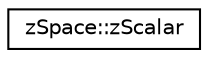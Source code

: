 digraph "Graphical Class Hierarchy"
{
  edge [fontname="Helvetica",fontsize="10",labelfontname="Helvetica",labelfontsize="10"];
  node [fontname="Helvetica",fontsize="10",shape=record];
  rankdir="LR";
  Node0 [label="zSpace::zScalar",height=0.2,width=0.4,color="black", fillcolor="white", style="filled",URL="$structz_space_1_1z_scalar.html",tooltip="A struct for storing scalar field information. "];
}
